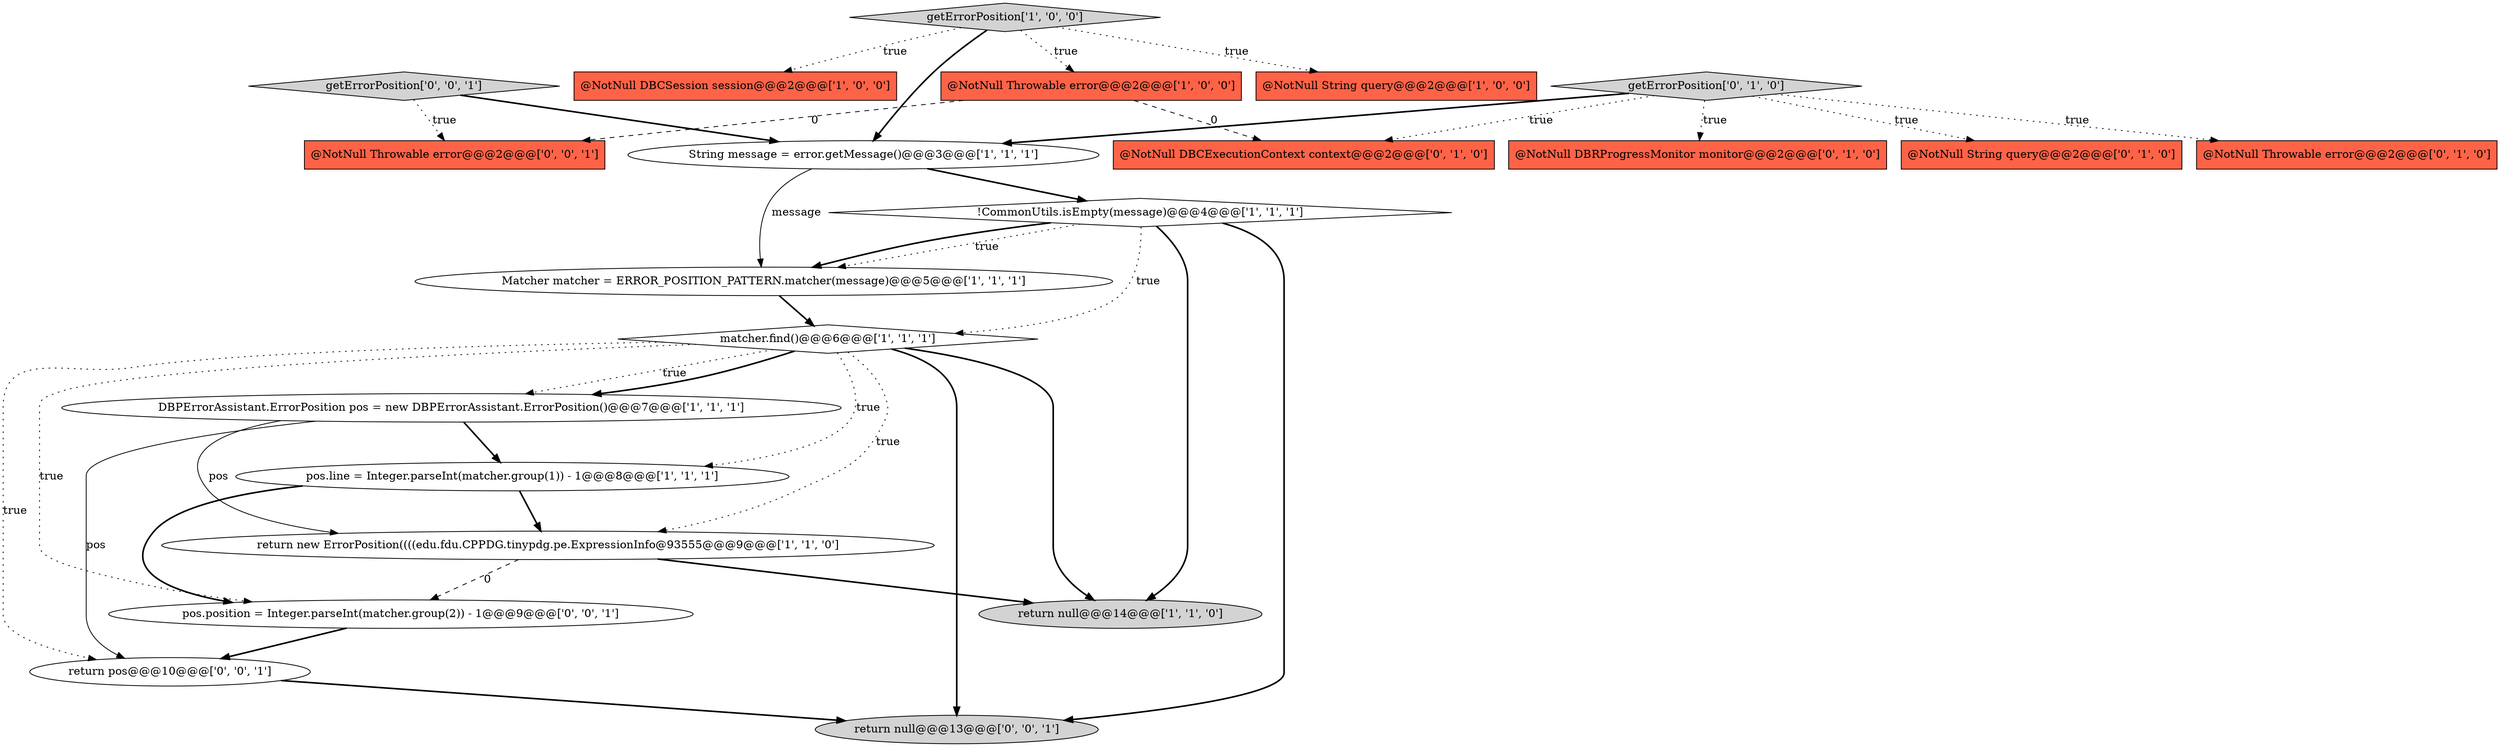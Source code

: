 digraph {
16 [style = filled, label = "@NotNull DBCExecutionContext context@@@2@@@['0', '1', '0']", fillcolor = tomato, shape = box image = "AAA1AAABBB2BBB"];
12 [style = filled, label = "@NotNull DBRProgressMonitor monitor@@@2@@@['0', '1', '0']", fillcolor = tomato, shape = box image = "AAA0AAABBB2BBB"];
14 [style = filled, label = "@NotNull String query@@@2@@@['0', '1', '0']", fillcolor = tomato, shape = box image = "AAA0AAABBB2BBB"];
15 [style = filled, label = "@NotNull Throwable error@@@2@@@['0', '1', '0']", fillcolor = tomato, shape = box image = "AAA0AAABBB2BBB"];
9 [style = filled, label = "@NotNull DBCSession session@@@2@@@['1', '0', '0']", fillcolor = tomato, shape = box image = "AAA0AAABBB1BBB"];
20 [style = filled, label = "@NotNull Throwable error@@@2@@@['0', '0', '1']", fillcolor = tomato, shape = box image = "AAA0AAABBB3BBB"];
17 [style = filled, label = "pos.position = Integer.parseInt(matcher.group(2)) - 1@@@9@@@['0', '0', '1']", fillcolor = white, shape = ellipse image = "AAA0AAABBB3BBB"];
21 [style = filled, label = "getErrorPosition['0', '0', '1']", fillcolor = lightgray, shape = diamond image = "AAA0AAABBB3BBB"];
3 [style = filled, label = "String message = error.getMessage()@@@3@@@['1', '1', '1']", fillcolor = white, shape = ellipse image = "AAA0AAABBB1BBB"];
8 [style = filled, label = "matcher.find()@@@6@@@['1', '1', '1']", fillcolor = white, shape = diamond image = "AAA0AAABBB1BBB"];
19 [style = filled, label = "return null@@@13@@@['0', '0', '1']", fillcolor = lightgray, shape = ellipse image = "AAA0AAABBB3BBB"];
11 [style = filled, label = "return new ErrorPosition((((edu.fdu.CPPDG.tinypdg.pe.ExpressionInfo@93555@@@9@@@['1', '1', '0']", fillcolor = white, shape = ellipse image = "AAA0AAABBB1BBB"];
10 [style = filled, label = "@NotNull Throwable error@@@2@@@['1', '0', '0']", fillcolor = tomato, shape = box image = "AAA1AAABBB1BBB"];
5 [style = filled, label = "return null@@@14@@@['1', '1', '0']", fillcolor = lightgray, shape = ellipse image = "AAA0AAABBB1BBB"];
6 [style = filled, label = "pos.line = Integer.parseInt(matcher.group(1)) - 1@@@8@@@['1', '1', '1']", fillcolor = white, shape = ellipse image = "AAA0AAABBB1BBB"];
1 [style = filled, label = "getErrorPosition['1', '0', '0']", fillcolor = lightgray, shape = diamond image = "AAA0AAABBB1BBB"];
4 [style = filled, label = "!CommonUtils.isEmpty(message)@@@4@@@['1', '1', '1']", fillcolor = white, shape = diamond image = "AAA0AAABBB1BBB"];
0 [style = filled, label = "@NotNull String query@@@2@@@['1', '0', '0']", fillcolor = tomato, shape = box image = "AAA0AAABBB1BBB"];
2 [style = filled, label = "DBPErrorAssistant.ErrorPosition pos = new DBPErrorAssistant.ErrorPosition()@@@7@@@['1', '1', '1']", fillcolor = white, shape = ellipse image = "AAA0AAABBB1BBB"];
7 [style = filled, label = "Matcher matcher = ERROR_POSITION_PATTERN.matcher(message)@@@5@@@['1', '1', '1']", fillcolor = white, shape = ellipse image = "AAA0AAABBB1BBB"];
13 [style = filled, label = "getErrorPosition['0', '1', '0']", fillcolor = lightgray, shape = diamond image = "AAA0AAABBB2BBB"];
18 [style = filled, label = "return pos@@@10@@@['0', '0', '1']", fillcolor = white, shape = ellipse image = "AAA0AAABBB3BBB"];
6->17 [style = bold, label=""];
13->16 [style = dotted, label="true"];
1->10 [style = dotted, label="true"];
21->20 [style = dotted, label="true"];
13->12 [style = dotted, label="true"];
2->6 [style = bold, label=""];
8->19 [style = bold, label=""];
8->2 [style = dotted, label="true"];
8->17 [style = dotted, label="true"];
4->19 [style = bold, label=""];
1->3 [style = bold, label=""];
18->19 [style = bold, label=""];
4->8 [style = dotted, label="true"];
4->7 [style = dotted, label="true"];
11->17 [style = dashed, label="0"];
7->8 [style = bold, label=""];
3->4 [style = bold, label=""];
4->7 [style = bold, label=""];
11->5 [style = bold, label=""];
2->18 [style = solid, label="pos"];
8->6 [style = dotted, label="true"];
8->5 [style = bold, label=""];
8->2 [style = bold, label=""];
13->3 [style = bold, label=""];
6->11 [style = bold, label=""];
1->9 [style = dotted, label="true"];
3->7 [style = solid, label="message"];
8->11 [style = dotted, label="true"];
8->18 [style = dotted, label="true"];
10->20 [style = dashed, label="0"];
13->15 [style = dotted, label="true"];
1->0 [style = dotted, label="true"];
10->16 [style = dashed, label="0"];
13->14 [style = dotted, label="true"];
4->5 [style = bold, label=""];
17->18 [style = bold, label=""];
2->11 [style = solid, label="pos"];
21->3 [style = bold, label=""];
}
